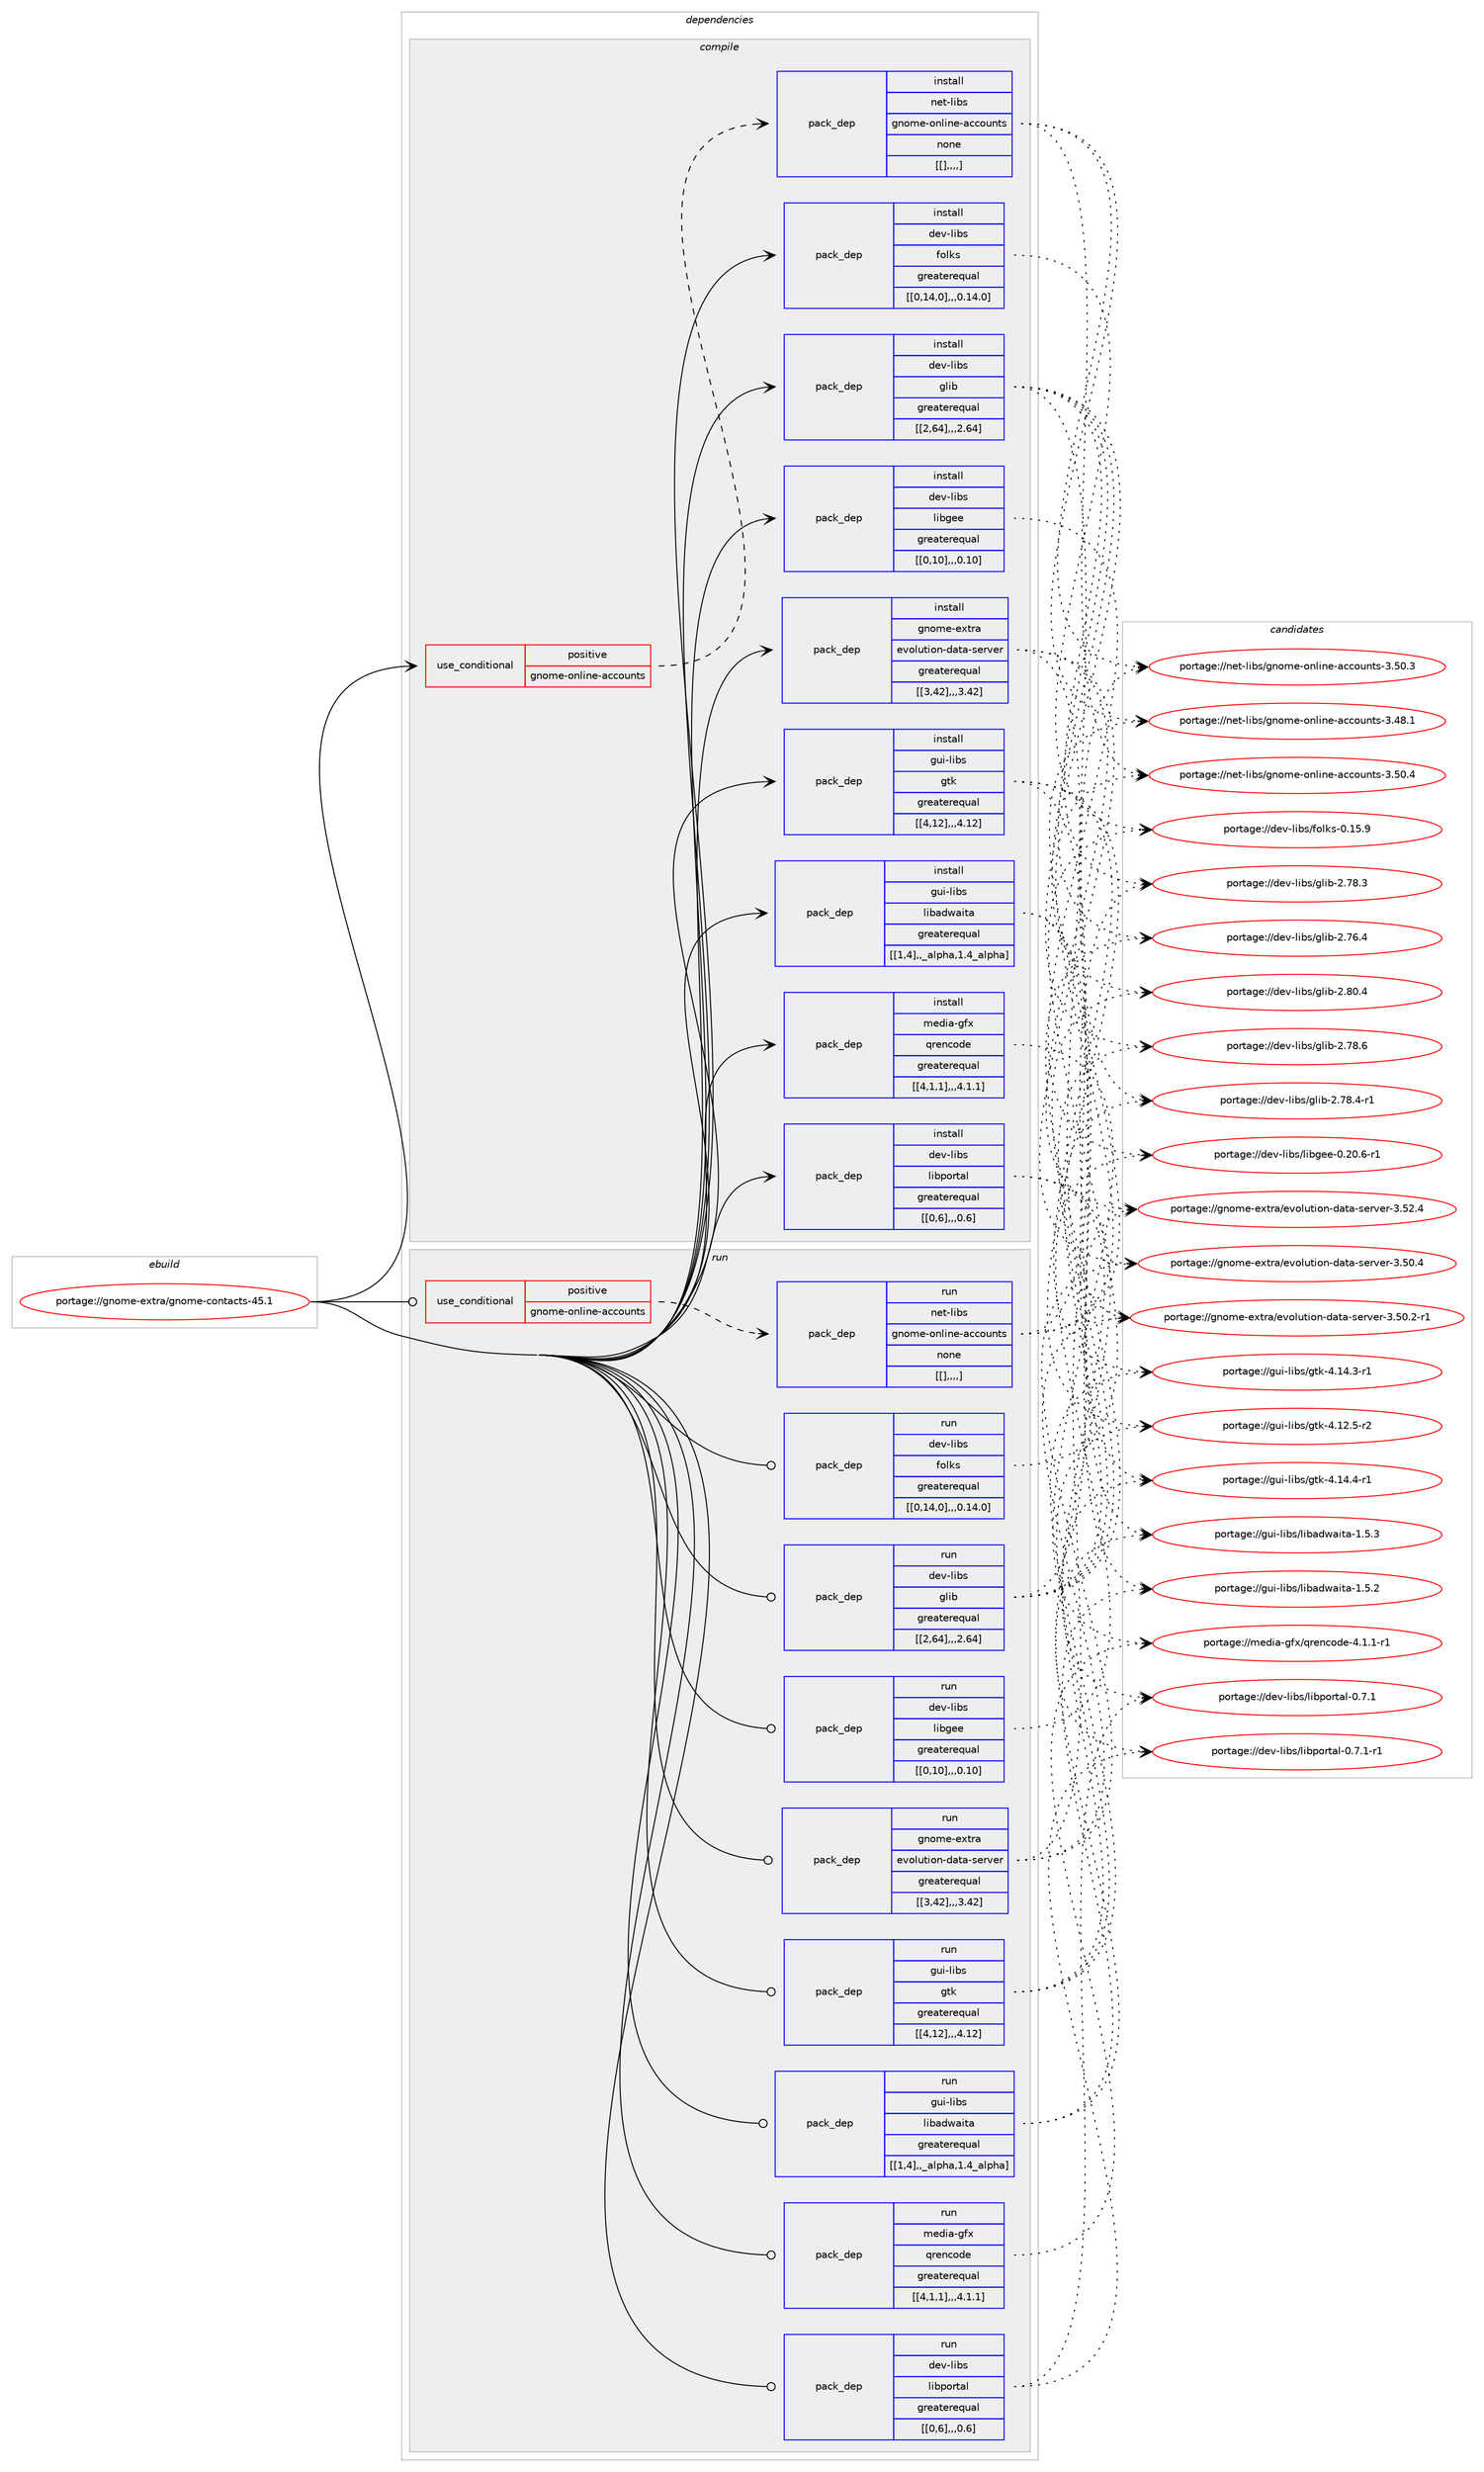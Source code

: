 digraph prolog {

# *************
# Graph options
# *************

newrank=true;
concentrate=true;
compound=true;
graph [rankdir=LR,fontname=Helvetica,fontsize=10,ranksep=1.5];#, ranksep=2.5, nodesep=0.2];
edge  [arrowhead=vee];
node  [fontname=Helvetica,fontsize=10];

# **********
# The ebuild
# **********

subgraph cluster_leftcol {
color=gray;
label=<<i>ebuild</i>>;
id [label="portage://gnome-extra/gnome-contacts-45.1", color=red, width=4, href="../gnome-extra/gnome-contacts-45.1.svg"];
}

# ****************
# The dependencies
# ****************

subgraph cluster_midcol {
color=gray;
label=<<i>dependencies</i>>;
subgraph cluster_compile {
fillcolor="#eeeeee";
style=filled;
label=<<i>compile</i>>;
subgraph cond70250 {
dependency250718 [label=<<TABLE BORDER="0" CELLBORDER="1" CELLSPACING="0" CELLPADDING="4"><TR><TD ROWSPAN="3" CELLPADDING="10">use_conditional</TD></TR><TR><TD>positive</TD></TR><TR><TD>gnome-online-accounts</TD></TR></TABLE>>, shape=none, color=red];
subgraph pack178999 {
dependency250900 [label=<<TABLE BORDER="0" CELLBORDER="1" CELLSPACING="0" CELLPADDING="4" WIDTH="220"><TR><TD ROWSPAN="6" CELLPADDING="30">pack_dep</TD></TR><TR><TD WIDTH="110">install</TD></TR><TR><TD>net-libs</TD></TR><TR><TD>gnome-online-accounts</TD></TR><TR><TD>none</TD></TR><TR><TD>[[],,,,]</TD></TR></TABLE>>, shape=none, color=blue];
}
dependency250718:e -> dependency250900:w [weight=20,style="dashed",arrowhead="vee"];
}
id:e -> dependency250718:w [weight=20,style="solid",arrowhead="vee"];
subgraph pack179019 {
dependency250950 [label=<<TABLE BORDER="0" CELLBORDER="1" CELLSPACING="0" CELLPADDING="4" WIDTH="220"><TR><TD ROWSPAN="6" CELLPADDING="30">pack_dep</TD></TR><TR><TD WIDTH="110">install</TD></TR><TR><TD>dev-libs</TD></TR><TR><TD>folks</TD></TR><TR><TD>greaterequal</TD></TR><TR><TD>[[0,14,0],,,0.14.0]</TD></TR></TABLE>>, shape=none, color=blue];
}
id:e -> dependency250950:w [weight=20,style="solid",arrowhead="vee"];
subgraph pack179062 {
dependency251009 [label=<<TABLE BORDER="0" CELLBORDER="1" CELLSPACING="0" CELLPADDING="4" WIDTH="220"><TR><TD ROWSPAN="6" CELLPADDING="30">pack_dep</TD></TR><TR><TD WIDTH="110">install</TD></TR><TR><TD>dev-libs</TD></TR><TR><TD>glib</TD></TR><TR><TD>greaterequal</TD></TR><TR><TD>[[2,64],,,2.64]</TD></TR></TABLE>>, shape=none, color=blue];
}
id:e -> dependency251009:w [weight=20,style="solid",arrowhead="vee"];
subgraph pack179082 {
dependency251049 [label=<<TABLE BORDER="0" CELLBORDER="1" CELLSPACING="0" CELLPADDING="4" WIDTH="220"><TR><TD ROWSPAN="6" CELLPADDING="30">pack_dep</TD></TR><TR><TD WIDTH="110">install</TD></TR><TR><TD>dev-libs</TD></TR><TR><TD>libgee</TD></TR><TR><TD>greaterequal</TD></TR><TR><TD>[[0,10],,,0.10]</TD></TR></TABLE>>, shape=none, color=blue];
}
id:e -> dependency251049:w [weight=20,style="solid",arrowhead="vee"];
subgraph pack179118 {
dependency251070 [label=<<TABLE BORDER="0" CELLBORDER="1" CELLSPACING="0" CELLPADDING="4" WIDTH="220"><TR><TD ROWSPAN="6" CELLPADDING="30">pack_dep</TD></TR><TR><TD WIDTH="110">install</TD></TR><TR><TD>dev-libs</TD></TR><TR><TD>libportal</TD></TR><TR><TD>greaterequal</TD></TR><TR><TD>[[0,6],,,0.6]</TD></TR></TABLE>>, shape=none, color=blue];
}
id:e -> dependency251070:w [weight=20,style="solid",arrowhead="vee"];
subgraph pack179128 {
dependency251077 [label=<<TABLE BORDER="0" CELLBORDER="1" CELLSPACING="0" CELLPADDING="4" WIDTH="220"><TR><TD ROWSPAN="6" CELLPADDING="30">pack_dep</TD></TR><TR><TD WIDTH="110">install</TD></TR><TR><TD>gnome-extra</TD></TR><TR><TD>evolution-data-server</TD></TR><TR><TD>greaterequal</TD></TR><TR><TD>[[3,42],,,3.42]</TD></TR></TABLE>>, shape=none, color=blue];
}
id:e -> dependency251077:w [weight=20,style="solid",arrowhead="vee"];
subgraph pack179142 {
dependency251109 [label=<<TABLE BORDER="0" CELLBORDER="1" CELLSPACING="0" CELLPADDING="4" WIDTH="220"><TR><TD ROWSPAN="6" CELLPADDING="30">pack_dep</TD></TR><TR><TD WIDTH="110">install</TD></TR><TR><TD>gui-libs</TD></TR><TR><TD>gtk</TD></TR><TR><TD>greaterequal</TD></TR><TR><TD>[[4,12],,,4.12]</TD></TR></TABLE>>, shape=none, color=blue];
}
id:e -> dependency251109:w [weight=20,style="solid",arrowhead="vee"];
subgraph pack179165 {
dependency251149 [label=<<TABLE BORDER="0" CELLBORDER="1" CELLSPACING="0" CELLPADDING="4" WIDTH="220"><TR><TD ROWSPAN="6" CELLPADDING="30">pack_dep</TD></TR><TR><TD WIDTH="110">install</TD></TR><TR><TD>gui-libs</TD></TR><TR><TD>libadwaita</TD></TR><TR><TD>greaterequal</TD></TR><TR><TD>[[1,4],,_alpha,1.4_alpha]</TD></TR></TABLE>>, shape=none, color=blue];
}
id:e -> dependency251149:w [weight=20,style="solid",arrowhead="vee"];
subgraph pack179182 {
dependency251222 [label=<<TABLE BORDER="0" CELLBORDER="1" CELLSPACING="0" CELLPADDING="4" WIDTH="220"><TR><TD ROWSPAN="6" CELLPADDING="30">pack_dep</TD></TR><TR><TD WIDTH="110">install</TD></TR><TR><TD>media-gfx</TD></TR><TR><TD>qrencode</TD></TR><TR><TD>greaterequal</TD></TR><TR><TD>[[4,1,1],,,4.1.1]</TD></TR></TABLE>>, shape=none, color=blue];
}
id:e -> dependency251222:w [weight=20,style="solid",arrowhead="vee"];
}
subgraph cluster_compileandrun {
fillcolor="#eeeeee";
style=filled;
label=<<i>compile and run</i>>;
}
subgraph cluster_run {
fillcolor="#eeeeee";
style=filled;
label=<<i>run</i>>;
subgraph cond70377 {
dependency251257 [label=<<TABLE BORDER="0" CELLBORDER="1" CELLSPACING="0" CELLPADDING="4"><TR><TD ROWSPAN="3" CELLPADDING="10">use_conditional</TD></TR><TR><TD>positive</TD></TR><TR><TD>gnome-online-accounts</TD></TR></TABLE>>, shape=none, color=red];
subgraph pack179279 {
dependency251289 [label=<<TABLE BORDER="0" CELLBORDER="1" CELLSPACING="0" CELLPADDING="4" WIDTH="220"><TR><TD ROWSPAN="6" CELLPADDING="30">pack_dep</TD></TR><TR><TD WIDTH="110">run</TD></TR><TR><TD>net-libs</TD></TR><TR><TD>gnome-online-accounts</TD></TR><TR><TD>none</TD></TR><TR><TD>[[],,,,]</TD></TR></TABLE>>, shape=none, color=blue];
}
dependency251257:e -> dependency251289:w [weight=20,style="dashed",arrowhead="vee"];
}
id:e -> dependency251257:w [weight=20,style="solid",arrowhead="odot"];
subgraph pack179293 {
dependency251307 [label=<<TABLE BORDER="0" CELLBORDER="1" CELLSPACING="0" CELLPADDING="4" WIDTH="220"><TR><TD ROWSPAN="6" CELLPADDING="30">pack_dep</TD></TR><TR><TD WIDTH="110">run</TD></TR><TR><TD>dev-libs</TD></TR><TR><TD>folks</TD></TR><TR><TD>greaterequal</TD></TR><TR><TD>[[0,14,0],,,0.14.0]</TD></TR></TABLE>>, shape=none, color=blue];
}
id:e -> dependency251307:w [weight=20,style="solid",arrowhead="odot"];
subgraph pack179341 {
dependency251389 [label=<<TABLE BORDER="0" CELLBORDER="1" CELLSPACING="0" CELLPADDING="4" WIDTH="220"><TR><TD ROWSPAN="6" CELLPADDING="30">pack_dep</TD></TR><TR><TD WIDTH="110">run</TD></TR><TR><TD>dev-libs</TD></TR><TR><TD>glib</TD></TR><TR><TD>greaterequal</TD></TR><TR><TD>[[2,64],,,2.64]</TD></TR></TABLE>>, shape=none, color=blue];
}
id:e -> dependency251389:w [weight=20,style="solid",arrowhead="odot"];
subgraph pack179405 {
dependency251446 [label=<<TABLE BORDER="0" CELLBORDER="1" CELLSPACING="0" CELLPADDING="4" WIDTH="220"><TR><TD ROWSPAN="6" CELLPADDING="30">pack_dep</TD></TR><TR><TD WIDTH="110">run</TD></TR><TR><TD>dev-libs</TD></TR><TR><TD>libgee</TD></TR><TR><TD>greaterequal</TD></TR><TR><TD>[[0,10],,,0.10]</TD></TR></TABLE>>, shape=none, color=blue];
}
id:e -> dependency251446:w [weight=20,style="solid",arrowhead="odot"];
subgraph pack179448 {
dependency251510 [label=<<TABLE BORDER="0" CELLBORDER="1" CELLSPACING="0" CELLPADDING="4" WIDTH="220"><TR><TD ROWSPAN="6" CELLPADDING="30">pack_dep</TD></TR><TR><TD WIDTH="110">run</TD></TR><TR><TD>dev-libs</TD></TR><TR><TD>libportal</TD></TR><TR><TD>greaterequal</TD></TR><TR><TD>[[0,6],,,0.6]</TD></TR></TABLE>>, shape=none, color=blue];
}
id:e -> dependency251510:w [weight=20,style="solid",arrowhead="odot"];
subgraph pack179497 {
dependency251545 [label=<<TABLE BORDER="0" CELLBORDER="1" CELLSPACING="0" CELLPADDING="4" WIDTH="220"><TR><TD ROWSPAN="6" CELLPADDING="30">pack_dep</TD></TR><TR><TD WIDTH="110">run</TD></TR><TR><TD>gnome-extra</TD></TR><TR><TD>evolution-data-server</TD></TR><TR><TD>greaterequal</TD></TR><TR><TD>[[3,42],,,3.42]</TD></TR></TABLE>>, shape=none, color=blue];
}
id:e -> dependency251545:w [weight=20,style="solid",arrowhead="odot"];
subgraph pack179567 {
dependency251619 [label=<<TABLE BORDER="0" CELLBORDER="1" CELLSPACING="0" CELLPADDING="4" WIDTH="220"><TR><TD ROWSPAN="6" CELLPADDING="30">pack_dep</TD></TR><TR><TD WIDTH="110">run</TD></TR><TR><TD>gui-libs</TD></TR><TR><TD>gtk</TD></TR><TR><TD>greaterequal</TD></TR><TR><TD>[[4,12],,,4.12]</TD></TR></TABLE>>, shape=none, color=blue];
}
id:e -> dependency251619:w [weight=20,style="solid",arrowhead="odot"];
subgraph pack179638 {
dependency251704 [label=<<TABLE BORDER="0" CELLBORDER="1" CELLSPACING="0" CELLPADDING="4" WIDTH="220"><TR><TD ROWSPAN="6" CELLPADDING="30">pack_dep</TD></TR><TR><TD WIDTH="110">run</TD></TR><TR><TD>gui-libs</TD></TR><TR><TD>libadwaita</TD></TR><TR><TD>greaterequal</TD></TR><TR><TD>[[1,4],,_alpha,1.4_alpha]</TD></TR></TABLE>>, shape=none, color=blue];
}
id:e -> dependency251704:w [weight=20,style="solid",arrowhead="odot"];
subgraph pack179641 {
dependency251717 [label=<<TABLE BORDER="0" CELLBORDER="1" CELLSPACING="0" CELLPADDING="4" WIDTH="220"><TR><TD ROWSPAN="6" CELLPADDING="30">pack_dep</TD></TR><TR><TD WIDTH="110">run</TD></TR><TR><TD>media-gfx</TD></TR><TR><TD>qrencode</TD></TR><TR><TD>greaterequal</TD></TR><TR><TD>[[4,1,1],,,4.1.1]</TD></TR></TABLE>>, shape=none, color=blue];
}
id:e -> dependency251717:w [weight=20,style="solid",arrowhead="odot"];
}
}

# **************
# The candidates
# **************

subgraph cluster_choices {
rank=same;
color=gray;
label=<<i>candidates</i>>;

subgraph choice178315 {
color=black;
nodesep=1;
choice110101116451081059811547103110111109101451111101081051101014597999911111711011611545514653484652 [label="portage://net-libs/gnome-online-accounts-3.50.4", color=red, width=4,href="../net-libs/gnome-online-accounts-3.50.4.svg"];
choice110101116451081059811547103110111109101451111101081051101014597999911111711011611545514653484651 [label="portage://net-libs/gnome-online-accounts-3.50.3", color=red, width=4,href="../net-libs/gnome-online-accounts-3.50.3.svg"];
choice110101116451081059811547103110111109101451111101081051101014597999911111711011611545514652564649 [label="portage://net-libs/gnome-online-accounts-3.48.1", color=red, width=4,href="../net-libs/gnome-online-accounts-3.48.1.svg"];
dependency250900:e -> choice110101116451081059811547103110111109101451111101081051101014597999911111711011611545514653484652:w [style=dotted,weight="100"];
dependency250900:e -> choice110101116451081059811547103110111109101451111101081051101014597999911111711011611545514653484651:w [style=dotted,weight="100"];
dependency250900:e -> choice110101116451081059811547103110111109101451111101081051101014597999911111711011611545514652564649:w [style=dotted,weight="100"];
}
subgraph choice178321 {
color=black;
nodesep=1;
choice10010111845108105981154710211110810711545484649534657 [label="portage://dev-libs/folks-0.15.9", color=red, width=4,href="../dev-libs/folks-0.15.9.svg"];
dependency250950:e -> choice10010111845108105981154710211110810711545484649534657:w [style=dotted,weight="100"];
}
subgraph choice178338 {
color=black;
nodesep=1;
choice1001011184510810598115471031081059845504656484652 [label="portage://dev-libs/glib-2.80.4", color=red, width=4,href="../dev-libs/glib-2.80.4.svg"];
choice1001011184510810598115471031081059845504655564654 [label="portage://dev-libs/glib-2.78.6", color=red, width=4,href="../dev-libs/glib-2.78.6.svg"];
choice10010111845108105981154710310810598455046555646524511449 [label="portage://dev-libs/glib-2.78.4-r1", color=red, width=4,href="../dev-libs/glib-2.78.4-r1.svg"];
choice1001011184510810598115471031081059845504655564651 [label="portage://dev-libs/glib-2.78.3", color=red, width=4,href="../dev-libs/glib-2.78.3.svg"];
choice1001011184510810598115471031081059845504655544652 [label="portage://dev-libs/glib-2.76.4", color=red, width=4,href="../dev-libs/glib-2.76.4.svg"];
dependency251009:e -> choice1001011184510810598115471031081059845504656484652:w [style=dotted,weight="100"];
dependency251009:e -> choice1001011184510810598115471031081059845504655564654:w [style=dotted,weight="100"];
dependency251009:e -> choice10010111845108105981154710310810598455046555646524511449:w [style=dotted,weight="100"];
dependency251009:e -> choice1001011184510810598115471031081059845504655564651:w [style=dotted,weight="100"];
dependency251009:e -> choice1001011184510810598115471031081059845504655544652:w [style=dotted,weight="100"];
}
subgraph choice178345 {
color=black;
nodesep=1;
choice10010111845108105981154710810598103101101454846504846544511449 [label="portage://dev-libs/libgee-0.20.6-r1", color=red, width=4,href="../dev-libs/libgee-0.20.6-r1.svg"];
dependency251049:e -> choice10010111845108105981154710810598103101101454846504846544511449:w [style=dotted,weight="100"];
}
subgraph choice178368 {
color=black;
nodesep=1;
choice10010111845108105981154710810598112111114116971084548465546494511449 [label="portage://dev-libs/libportal-0.7.1-r1", color=red, width=4,href="../dev-libs/libportal-0.7.1-r1.svg"];
choice1001011184510810598115471081059811211111411697108454846554649 [label="portage://dev-libs/libportal-0.7.1", color=red, width=4,href="../dev-libs/libportal-0.7.1.svg"];
dependency251070:e -> choice10010111845108105981154710810598112111114116971084548465546494511449:w [style=dotted,weight="100"];
dependency251070:e -> choice1001011184510810598115471081059811211111411697108454846554649:w [style=dotted,weight="100"];
}
subgraph choice178373 {
color=black;
nodesep=1;
choice1031101111091014510112011611497471011181111081171161051111104510097116974511510111411810111445514653504652 [label="portage://gnome-extra/evolution-data-server-3.52.4", color=red, width=4,href="../gnome-extra/evolution-data-server-3.52.4.svg"];
choice1031101111091014510112011611497471011181111081171161051111104510097116974511510111411810111445514653484652 [label="portage://gnome-extra/evolution-data-server-3.50.4", color=red, width=4,href="../gnome-extra/evolution-data-server-3.50.4.svg"];
choice10311011110910145101120116114974710111811110811711610511111045100971169745115101114118101114455146534846504511449 [label="portage://gnome-extra/evolution-data-server-3.50.2-r1", color=red, width=4,href="../gnome-extra/evolution-data-server-3.50.2-r1.svg"];
dependency251077:e -> choice1031101111091014510112011611497471011181111081171161051111104510097116974511510111411810111445514653504652:w [style=dotted,weight="100"];
dependency251077:e -> choice1031101111091014510112011611497471011181111081171161051111104510097116974511510111411810111445514653484652:w [style=dotted,weight="100"];
dependency251077:e -> choice10311011110910145101120116114974710111811110811711610511111045100971169745115101114118101114455146534846504511449:w [style=dotted,weight="100"];
}
subgraph choice178376 {
color=black;
nodesep=1;
choice103117105451081059811547103116107455246495246524511449 [label="portage://gui-libs/gtk-4.14.4-r1", color=red, width=4,href="../gui-libs/gtk-4.14.4-r1.svg"];
choice103117105451081059811547103116107455246495246514511449 [label="portage://gui-libs/gtk-4.14.3-r1", color=red, width=4,href="../gui-libs/gtk-4.14.3-r1.svg"];
choice103117105451081059811547103116107455246495046534511450 [label="portage://gui-libs/gtk-4.12.5-r2", color=red, width=4,href="../gui-libs/gtk-4.12.5-r2.svg"];
dependency251109:e -> choice103117105451081059811547103116107455246495246524511449:w [style=dotted,weight="100"];
dependency251109:e -> choice103117105451081059811547103116107455246495246514511449:w [style=dotted,weight="100"];
dependency251109:e -> choice103117105451081059811547103116107455246495046534511450:w [style=dotted,weight="100"];
}
subgraph choice178442 {
color=black;
nodesep=1;
choice10311710545108105981154710810598971001199710511697454946534651 [label="portage://gui-libs/libadwaita-1.5.3", color=red, width=4,href="../gui-libs/libadwaita-1.5.3.svg"];
choice10311710545108105981154710810598971001199710511697454946534650 [label="portage://gui-libs/libadwaita-1.5.2", color=red, width=4,href="../gui-libs/libadwaita-1.5.2.svg"];
dependency251149:e -> choice10311710545108105981154710810598971001199710511697454946534651:w [style=dotted,weight="100"];
dependency251149:e -> choice10311710545108105981154710810598971001199710511697454946534650:w [style=dotted,weight="100"];
}
subgraph choice178447 {
color=black;
nodesep=1;
choice109101100105974510310212047113114101110991111001014552464946494511449 [label="portage://media-gfx/qrencode-4.1.1-r1", color=red, width=4,href="../media-gfx/qrencode-4.1.1-r1.svg"];
dependency251222:e -> choice109101100105974510310212047113114101110991111001014552464946494511449:w [style=dotted,weight="100"];
}
subgraph choice178450 {
color=black;
nodesep=1;
choice110101116451081059811547103110111109101451111101081051101014597999911111711011611545514653484652 [label="portage://net-libs/gnome-online-accounts-3.50.4", color=red, width=4,href="../net-libs/gnome-online-accounts-3.50.4.svg"];
choice110101116451081059811547103110111109101451111101081051101014597999911111711011611545514653484651 [label="portage://net-libs/gnome-online-accounts-3.50.3", color=red, width=4,href="../net-libs/gnome-online-accounts-3.50.3.svg"];
choice110101116451081059811547103110111109101451111101081051101014597999911111711011611545514652564649 [label="portage://net-libs/gnome-online-accounts-3.48.1", color=red, width=4,href="../net-libs/gnome-online-accounts-3.48.1.svg"];
dependency251289:e -> choice110101116451081059811547103110111109101451111101081051101014597999911111711011611545514653484652:w [style=dotted,weight="100"];
dependency251289:e -> choice110101116451081059811547103110111109101451111101081051101014597999911111711011611545514653484651:w [style=dotted,weight="100"];
dependency251289:e -> choice110101116451081059811547103110111109101451111101081051101014597999911111711011611545514652564649:w [style=dotted,weight="100"];
}
subgraph choice178478 {
color=black;
nodesep=1;
choice10010111845108105981154710211110810711545484649534657 [label="portage://dev-libs/folks-0.15.9", color=red, width=4,href="../dev-libs/folks-0.15.9.svg"];
dependency251307:e -> choice10010111845108105981154710211110810711545484649534657:w [style=dotted,weight="100"];
}
subgraph choice178481 {
color=black;
nodesep=1;
choice1001011184510810598115471031081059845504656484652 [label="portage://dev-libs/glib-2.80.4", color=red, width=4,href="../dev-libs/glib-2.80.4.svg"];
choice1001011184510810598115471031081059845504655564654 [label="portage://dev-libs/glib-2.78.6", color=red, width=4,href="../dev-libs/glib-2.78.6.svg"];
choice10010111845108105981154710310810598455046555646524511449 [label="portage://dev-libs/glib-2.78.4-r1", color=red, width=4,href="../dev-libs/glib-2.78.4-r1.svg"];
choice1001011184510810598115471031081059845504655564651 [label="portage://dev-libs/glib-2.78.3", color=red, width=4,href="../dev-libs/glib-2.78.3.svg"];
choice1001011184510810598115471031081059845504655544652 [label="portage://dev-libs/glib-2.76.4", color=red, width=4,href="../dev-libs/glib-2.76.4.svg"];
dependency251389:e -> choice1001011184510810598115471031081059845504656484652:w [style=dotted,weight="100"];
dependency251389:e -> choice1001011184510810598115471031081059845504655564654:w [style=dotted,weight="100"];
dependency251389:e -> choice10010111845108105981154710310810598455046555646524511449:w [style=dotted,weight="100"];
dependency251389:e -> choice1001011184510810598115471031081059845504655564651:w [style=dotted,weight="100"];
dependency251389:e -> choice1001011184510810598115471031081059845504655544652:w [style=dotted,weight="100"];
}
subgraph choice178497 {
color=black;
nodesep=1;
choice10010111845108105981154710810598103101101454846504846544511449 [label="portage://dev-libs/libgee-0.20.6-r1", color=red, width=4,href="../dev-libs/libgee-0.20.6-r1.svg"];
dependency251446:e -> choice10010111845108105981154710810598103101101454846504846544511449:w [style=dotted,weight="100"];
}
subgraph choice178500 {
color=black;
nodesep=1;
choice10010111845108105981154710810598112111114116971084548465546494511449 [label="portage://dev-libs/libportal-0.7.1-r1", color=red, width=4,href="../dev-libs/libportal-0.7.1-r1.svg"];
choice1001011184510810598115471081059811211111411697108454846554649 [label="portage://dev-libs/libportal-0.7.1", color=red, width=4,href="../dev-libs/libportal-0.7.1.svg"];
dependency251510:e -> choice10010111845108105981154710810598112111114116971084548465546494511449:w [style=dotted,weight="100"];
dependency251510:e -> choice1001011184510810598115471081059811211111411697108454846554649:w [style=dotted,weight="100"];
}
subgraph choice178503 {
color=black;
nodesep=1;
choice1031101111091014510112011611497471011181111081171161051111104510097116974511510111411810111445514653504652 [label="portage://gnome-extra/evolution-data-server-3.52.4", color=red, width=4,href="../gnome-extra/evolution-data-server-3.52.4.svg"];
choice1031101111091014510112011611497471011181111081171161051111104510097116974511510111411810111445514653484652 [label="portage://gnome-extra/evolution-data-server-3.50.4", color=red, width=4,href="../gnome-extra/evolution-data-server-3.50.4.svg"];
choice10311011110910145101120116114974710111811110811711610511111045100971169745115101114118101114455146534846504511449 [label="portage://gnome-extra/evolution-data-server-3.50.2-r1", color=red, width=4,href="../gnome-extra/evolution-data-server-3.50.2-r1.svg"];
dependency251545:e -> choice1031101111091014510112011611497471011181111081171161051111104510097116974511510111411810111445514653504652:w [style=dotted,weight="100"];
dependency251545:e -> choice1031101111091014510112011611497471011181111081171161051111104510097116974511510111411810111445514653484652:w [style=dotted,weight="100"];
dependency251545:e -> choice10311011110910145101120116114974710111811110811711610511111045100971169745115101114118101114455146534846504511449:w [style=dotted,weight="100"];
}
subgraph choice178504 {
color=black;
nodesep=1;
choice103117105451081059811547103116107455246495246524511449 [label="portage://gui-libs/gtk-4.14.4-r1", color=red, width=4,href="../gui-libs/gtk-4.14.4-r1.svg"];
choice103117105451081059811547103116107455246495246514511449 [label="portage://gui-libs/gtk-4.14.3-r1", color=red, width=4,href="../gui-libs/gtk-4.14.3-r1.svg"];
choice103117105451081059811547103116107455246495046534511450 [label="portage://gui-libs/gtk-4.12.5-r2", color=red, width=4,href="../gui-libs/gtk-4.12.5-r2.svg"];
dependency251619:e -> choice103117105451081059811547103116107455246495246524511449:w [style=dotted,weight="100"];
dependency251619:e -> choice103117105451081059811547103116107455246495246514511449:w [style=dotted,weight="100"];
dependency251619:e -> choice103117105451081059811547103116107455246495046534511450:w [style=dotted,weight="100"];
}
subgraph choice178525 {
color=black;
nodesep=1;
choice10311710545108105981154710810598971001199710511697454946534651 [label="portage://gui-libs/libadwaita-1.5.3", color=red, width=4,href="../gui-libs/libadwaita-1.5.3.svg"];
choice10311710545108105981154710810598971001199710511697454946534650 [label="portage://gui-libs/libadwaita-1.5.2", color=red, width=4,href="../gui-libs/libadwaita-1.5.2.svg"];
dependency251704:e -> choice10311710545108105981154710810598971001199710511697454946534651:w [style=dotted,weight="100"];
dependency251704:e -> choice10311710545108105981154710810598971001199710511697454946534650:w [style=dotted,weight="100"];
}
subgraph choice178529 {
color=black;
nodesep=1;
choice109101100105974510310212047113114101110991111001014552464946494511449 [label="portage://media-gfx/qrencode-4.1.1-r1", color=red, width=4,href="../media-gfx/qrencode-4.1.1-r1.svg"];
dependency251717:e -> choice109101100105974510310212047113114101110991111001014552464946494511449:w [style=dotted,weight="100"];
}
}

}
